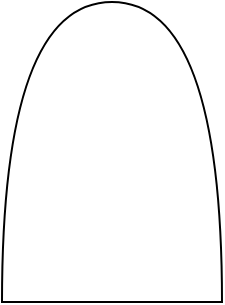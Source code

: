 <mxfile version="14.5.1" type="device"><diagram id="XFZ3qIp2y4UEeKXj83p4" name="Seite-1"><mxGraphModel dx="1024" dy="592" grid="1" gridSize="10" guides="1" tooltips="1" connect="1" arrows="1" fold="1" page="1" pageScale="1" pageWidth="827" pageHeight="1169" math="0" shadow="0"><root><mxCell id="0"/><mxCell id="1" parent="0"/><mxCell id="t8YIr7nPeLl7HfOfoSif-7" value="" style="shape=or;whiteSpace=wrap;html=1;strokeWidth=1;fillColor=#FFFFFF;rotation=-90;" vertex="1" parent="1"><mxGeometry x="20" y="30" width="150" height="110" as="geometry"/></mxCell></root></mxGraphModel></diagram></mxfile>
